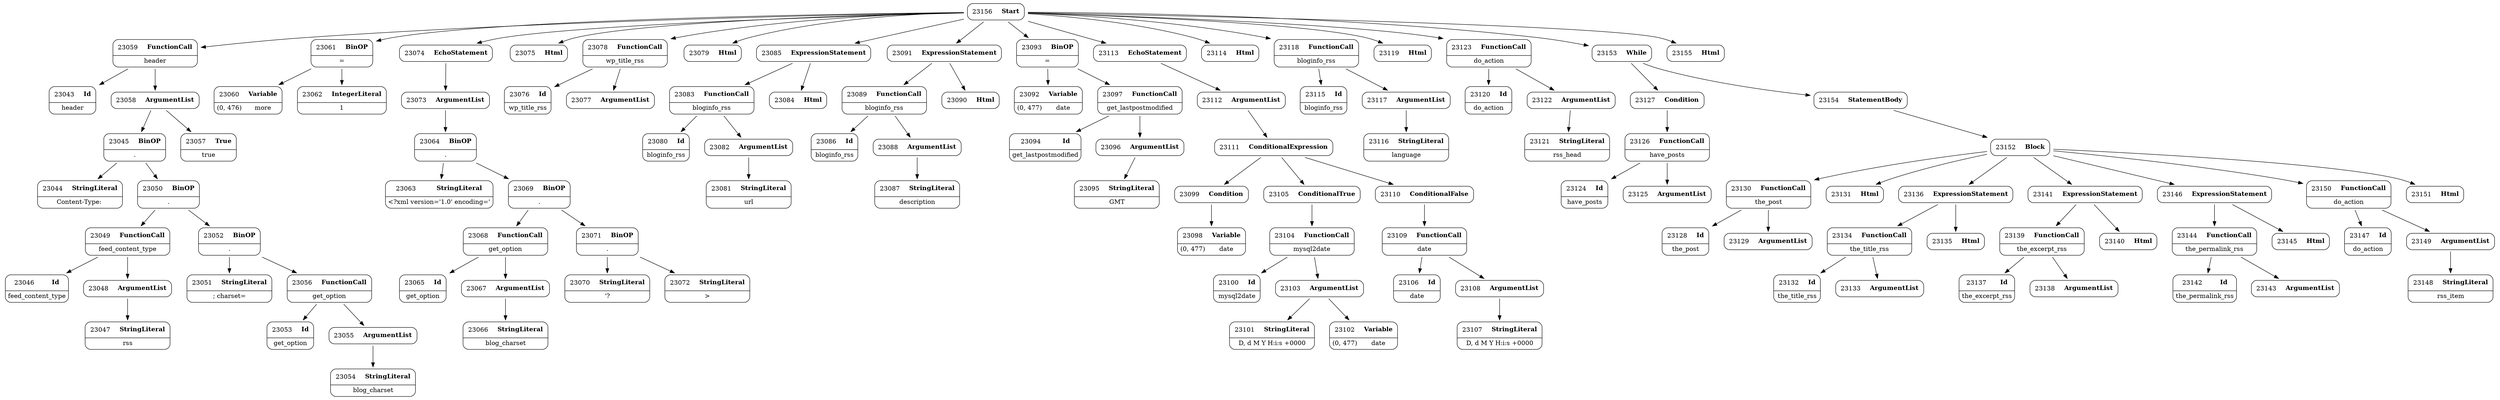digraph ast {
node [shape=none];
23043 [label=<<TABLE border='1' cellspacing='0' cellpadding='10' style='rounded' ><TR><TD border='0'>23043</TD><TD border='0'><B>Id</B></TD></TR><HR/><TR><TD border='0' cellpadding='5' colspan='2'>header</TD></TR></TABLE>>];
23044 [label=<<TABLE border='1' cellspacing='0' cellpadding='10' style='rounded' ><TR><TD border='0'>23044</TD><TD border='0'><B>StringLiteral</B></TD></TR><HR/><TR><TD border='0' cellpadding='5' colspan='2'>Content-Type: </TD></TR></TABLE>>];
23045 [label=<<TABLE border='1' cellspacing='0' cellpadding='10' style='rounded' ><TR><TD border='0'>23045</TD><TD border='0'><B>BinOP</B></TD></TR><HR/><TR><TD border='0' cellpadding='5' colspan='2'>.</TD></TR></TABLE>>];
23045 -> 23044 [weight=2];
23045 -> 23050 [weight=2];
23046 [label=<<TABLE border='1' cellspacing='0' cellpadding='10' style='rounded' ><TR><TD border='0'>23046</TD><TD border='0'><B>Id</B></TD></TR><HR/><TR><TD border='0' cellpadding='5' colspan='2'>feed_content_type</TD></TR></TABLE>>];
23047 [label=<<TABLE border='1' cellspacing='0' cellpadding='10' style='rounded' ><TR><TD border='0'>23047</TD><TD border='0'><B>StringLiteral</B></TD></TR><HR/><TR><TD border='0' cellpadding='5' colspan='2'>rss</TD></TR></TABLE>>];
23048 [label=<<TABLE border='1' cellspacing='0' cellpadding='10' style='rounded' ><TR><TD border='0'>23048</TD><TD border='0'><B>ArgumentList</B></TD></TR></TABLE>>];
23048 -> 23047 [weight=2];
23049 [label=<<TABLE border='1' cellspacing='0' cellpadding='10' style='rounded' ><TR><TD border='0'>23049</TD><TD border='0'><B>FunctionCall</B></TD></TR><HR/><TR><TD border='0' cellpadding='5' colspan='2'>feed_content_type</TD></TR></TABLE>>];
23049 -> 23046 [weight=2];
23049 -> 23048 [weight=2];
23050 [label=<<TABLE border='1' cellspacing='0' cellpadding='10' style='rounded' ><TR><TD border='0'>23050</TD><TD border='0'><B>BinOP</B></TD></TR><HR/><TR><TD border='0' cellpadding='5' colspan='2'>.</TD></TR></TABLE>>];
23050 -> 23049 [weight=2];
23050 -> 23052 [weight=2];
23051 [label=<<TABLE border='1' cellspacing='0' cellpadding='10' style='rounded' ><TR><TD border='0'>23051</TD><TD border='0'><B>StringLiteral</B></TD></TR><HR/><TR><TD border='0' cellpadding='5' colspan='2'>; charset=</TD></TR></TABLE>>];
23052 [label=<<TABLE border='1' cellspacing='0' cellpadding='10' style='rounded' ><TR><TD border='0'>23052</TD><TD border='0'><B>BinOP</B></TD></TR><HR/><TR><TD border='0' cellpadding='5' colspan='2'>.</TD></TR></TABLE>>];
23052 -> 23051 [weight=2];
23052 -> 23056 [weight=2];
23053 [label=<<TABLE border='1' cellspacing='0' cellpadding='10' style='rounded' ><TR><TD border='0'>23053</TD><TD border='0'><B>Id</B></TD></TR><HR/><TR><TD border='0' cellpadding='5' colspan='2'>get_option</TD></TR></TABLE>>];
23054 [label=<<TABLE border='1' cellspacing='0' cellpadding='10' style='rounded' ><TR><TD border='0'>23054</TD><TD border='0'><B>StringLiteral</B></TD></TR><HR/><TR><TD border='0' cellpadding='5' colspan='2'>blog_charset</TD></TR></TABLE>>];
23055 [label=<<TABLE border='1' cellspacing='0' cellpadding='10' style='rounded' ><TR><TD border='0'>23055</TD><TD border='0'><B>ArgumentList</B></TD></TR></TABLE>>];
23055 -> 23054 [weight=2];
23056 [label=<<TABLE border='1' cellspacing='0' cellpadding='10' style='rounded' ><TR><TD border='0'>23056</TD><TD border='0'><B>FunctionCall</B></TD></TR><HR/><TR><TD border='0' cellpadding='5' colspan='2'>get_option</TD></TR></TABLE>>];
23056 -> 23053 [weight=2];
23056 -> 23055 [weight=2];
23057 [label=<<TABLE border='1' cellspacing='0' cellpadding='10' style='rounded' ><TR><TD border='0'>23057</TD><TD border='0'><B>True</B></TD></TR><HR/><TR><TD border='0' cellpadding='5' colspan='2'>true</TD></TR></TABLE>>];
23058 [label=<<TABLE border='1' cellspacing='0' cellpadding='10' style='rounded' ><TR><TD border='0'>23058</TD><TD border='0'><B>ArgumentList</B></TD></TR></TABLE>>];
23058 -> 23045 [weight=2];
23058 -> 23057 [weight=2];
23059 [label=<<TABLE border='1' cellspacing='0' cellpadding='10' style='rounded' ><TR><TD border='0'>23059</TD><TD border='0'><B>FunctionCall</B></TD></TR><HR/><TR><TD border='0' cellpadding='5' colspan='2'>header</TD></TR></TABLE>>];
23059 -> 23043 [weight=2];
23059 -> 23058 [weight=2];
23060 [label=<<TABLE border='1' cellspacing='0' cellpadding='10' style='rounded' ><TR><TD border='0'>23060</TD><TD border='0'><B>Variable</B></TD></TR><HR/><TR><TD border='0' cellpadding='5'>(0, 476)</TD><TD border='0' cellpadding='5'>more</TD></TR></TABLE>>];
23061 [label=<<TABLE border='1' cellspacing='0' cellpadding='10' style='rounded' ><TR><TD border='0'>23061</TD><TD border='0'><B>BinOP</B></TD></TR><HR/><TR><TD border='0' cellpadding='5' colspan='2'>=</TD></TR></TABLE>>];
23061 -> 23060 [weight=2];
23061 -> 23062 [weight=2];
23062 [label=<<TABLE border='1' cellspacing='0' cellpadding='10' style='rounded' ><TR><TD border='0'>23062</TD><TD border='0'><B>IntegerLiteral</B></TD></TR><HR/><TR><TD border='0' cellpadding='5' colspan='2'>1</TD></TR></TABLE>>];
23063 [label=<<TABLE border='1' cellspacing='0' cellpadding='10' style='rounded' ><TR><TD border='0'>23063</TD><TD border='0'><B>StringLiteral</B></TD></TR><HR/><TR><TD border='0' cellpadding='5' colspan='2'>&lt;?xml version='1.0' encoding='</TD></TR></TABLE>>];
23064 [label=<<TABLE border='1' cellspacing='0' cellpadding='10' style='rounded' ><TR><TD border='0'>23064</TD><TD border='0'><B>BinOP</B></TD></TR><HR/><TR><TD border='0' cellpadding='5' colspan='2'>.</TD></TR></TABLE>>];
23064 -> 23063 [weight=2];
23064 -> 23069 [weight=2];
23065 [label=<<TABLE border='1' cellspacing='0' cellpadding='10' style='rounded' ><TR><TD border='0'>23065</TD><TD border='0'><B>Id</B></TD></TR><HR/><TR><TD border='0' cellpadding='5' colspan='2'>get_option</TD></TR></TABLE>>];
23066 [label=<<TABLE border='1' cellspacing='0' cellpadding='10' style='rounded' ><TR><TD border='0'>23066</TD><TD border='0'><B>StringLiteral</B></TD></TR><HR/><TR><TD border='0' cellpadding='5' colspan='2'>blog_charset</TD></TR></TABLE>>];
23067 [label=<<TABLE border='1' cellspacing='0' cellpadding='10' style='rounded' ><TR><TD border='0'>23067</TD><TD border='0'><B>ArgumentList</B></TD></TR></TABLE>>];
23067 -> 23066 [weight=2];
23068 [label=<<TABLE border='1' cellspacing='0' cellpadding='10' style='rounded' ><TR><TD border='0'>23068</TD><TD border='0'><B>FunctionCall</B></TD></TR><HR/><TR><TD border='0' cellpadding='5' colspan='2'>get_option</TD></TR></TABLE>>];
23068 -> 23065 [weight=2];
23068 -> 23067 [weight=2];
23069 [label=<<TABLE border='1' cellspacing='0' cellpadding='10' style='rounded' ><TR><TD border='0'>23069</TD><TD border='0'><B>BinOP</B></TD></TR><HR/><TR><TD border='0' cellpadding='5' colspan='2'>.</TD></TR></TABLE>>];
23069 -> 23068 [weight=2];
23069 -> 23071 [weight=2];
23070 [label=<<TABLE border='1' cellspacing='0' cellpadding='10' style='rounded' ><TR><TD border='0'>23070</TD><TD border='0'><B>StringLiteral</B></TD></TR><HR/><TR><TD border='0' cellpadding='5' colspan='2'>'?</TD></TR></TABLE>>];
23071 [label=<<TABLE border='1' cellspacing='0' cellpadding='10' style='rounded' ><TR><TD border='0'>23071</TD><TD border='0'><B>BinOP</B></TD></TR><HR/><TR><TD border='0' cellpadding='5' colspan='2'>.</TD></TR></TABLE>>];
23071 -> 23070 [weight=2];
23071 -> 23072 [weight=2];
23072 [label=<<TABLE border='1' cellspacing='0' cellpadding='10' style='rounded' ><TR><TD border='0'>23072</TD><TD border='0'><B>StringLiteral</B></TD></TR><HR/><TR><TD border='0' cellpadding='5' colspan='2'>&gt;</TD></TR></TABLE>>];
23073 [label=<<TABLE border='1' cellspacing='0' cellpadding='10' style='rounded' ><TR><TD border='0'>23073</TD><TD border='0'><B>ArgumentList</B></TD></TR></TABLE>>];
23073 -> 23064 [weight=2];
23074 [label=<<TABLE border='1' cellspacing='0' cellpadding='10' style='rounded' ><TR><TD border='0'>23074</TD><TD border='0'><B>EchoStatement</B></TD></TR></TABLE>>];
23074 -> 23073 [weight=2];
23075 [label=<<TABLE border='1' cellspacing='0' cellpadding='10' style='rounded' ><TR><TD border='0'>23075</TD><TD border='0'><B>Html</B></TD></TR></TABLE>>];
23076 [label=<<TABLE border='1' cellspacing='0' cellpadding='10' style='rounded' ><TR><TD border='0'>23076</TD><TD border='0'><B>Id</B></TD></TR><HR/><TR><TD border='0' cellpadding='5' colspan='2'>wp_title_rss</TD></TR></TABLE>>];
23077 [label=<<TABLE border='1' cellspacing='0' cellpadding='10' style='rounded' ><TR><TD border='0'>23077</TD><TD border='0'><B>ArgumentList</B></TD></TR></TABLE>>];
23078 [label=<<TABLE border='1' cellspacing='0' cellpadding='10' style='rounded' ><TR><TD border='0'>23078</TD><TD border='0'><B>FunctionCall</B></TD></TR><HR/><TR><TD border='0' cellpadding='5' colspan='2'>wp_title_rss</TD></TR></TABLE>>];
23078 -> 23076 [weight=2];
23078 -> 23077 [weight=2];
23079 [label=<<TABLE border='1' cellspacing='0' cellpadding='10' style='rounded' ><TR><TD border='0'>23079</TD><TD border='0'><B>Html</B></TD></TR></TABLE>>];
23080 [label=<<TABLE border='1' cellspacing='0' cellpadding='10' style='rounded' ><TR><TD border='0'>23080</TD><TD border='0'><B>Id</B></TD></TR><HR/><TR><TD border='0' cellpadding='5' colspan='2'>bloginfo_rss</TD></TR></TABLE>>];
23081 [label=<<TABLE border='1' cellspacing='0' cellpadding='10' style='rounded' ><TR><TD border='0'>23081</TD><TD border='0'><B>StringLiteral</B></TD></TR><HR/><TR><TD border='0' cellpadding='5' colspan='2'>url</TD></TR></TABLE>>];
23082 [label=<<TABLE border='1' cellspacing='0' cellpadding='10' style='rounded' ><TR><TD border='0'>23082</TD><TD border='0'><B>ArgumentList</B></TD></TR></TABLE>>];
23082 -> 23081 [weight=2];
23083 [label=<<TABLE border='1' cellspacing='0' cellpadding='10' style='rounded' ><TR><TD border='0'>23083</TD><TD border='0'><B>FunctionCall</B></TD></TR><HR/><TR><TD border='0' cellpadding='5' colspan='2'>bloginfo_rss</TD></TR></TABLE>>];
23083 -> 23080 [weight=2];
23083 -> 23082 [weight=2];
23084 [label=<<TABLE border='1' cellspacing='0' cellpadding='10' style='rounded' ><TR><TD border='0'>23084</TD><TD border='0'><B>Html</B></TD></TR></TABLE>>];
23085 [label=<<TABLE border='1' cellspacing='0' cellpadding='10' style='rounded' ><TR><TD border='0'>23085</TD><TD border='0'><B>ExpressionStatement</B></TD></TR></TABLE>>];
23085 -> 23083 [weight=2];
23085 -> 23084 [weight=2];
23086 [label=<<TABLE border='1' cellspacing='0' cellpadding='10' style='rounded' ><TR><TD border='0'>23086</TD><TD border='0'><B>Id</B></TD></TR><HR/><TR><TD border='0' cellpadding='5' colspan='2'>bloginfo_rss</TD></TR></TABLE>>];
23087 [label=<<TABLE border='1' cellspacing='0' cellpadding='10' style='rounded' ><TR><TD border='0'>23087</TD><TD border='0'><B>StringLiteral</B></TD></TR><HR/><TR><TD border='0' cellpadding='5' colspan='2'>description</TD></TR></TABLE>>];
23088 [label=<<TABLE border='1' cellspacing='0' cellpadding='10' style='rounded' ><TR><TD border='0'>23088</TD><TD border='0'><B>ArgumentList</B></TD></TR></TABLE>>];
23088 -> 23087 [weight=2];
23089 [label=<<TABLE border='1' cellspacing='0' cellpadding='10' style='rounded' ><TR><TD border='0'>23089</TD><TD border='0'><B>FunctionCall</B></TD></TR><HR/><TR><TD border='0' cellpadding='5' colspan='2'>bloginfo_rss</TD></TR></TABLE>>];
23089 -> 23086 [weight=2];
23089 -> 23088 [weight=2];
23090 [label=<<TABLE border='1' cellspacing='0' cellpadding='10' style='rounded' ><TR><TD border='0'>23090</TD><TD border='0'><B>Html</B></TD></TR></TABLE>>];
23091 [label=<<TABLE border='1' cellspacing='0' cellpadding='10' style='rounded' ><TR><TD border='0'>23091</TD><TD border='0'><B>ExpressionStatement</B></TD></TR></TABLE>>];
23091 -> 23089 [weight=2];
23091 -> 23090 [weight=2];
23092 [label=<<TABLE border='1' cellspacing='0' cellpadding='10' style='rounded' ><TR><TD border='0'>23092</TD><TD border='0'><B>Variable</B></TD></TR><HR/><TR><TD border='0' cellpadding='5'>(0, 477)</TD><TD border='0' cellpadding='5'>date</TD></TR></TABLE>>];
23093 [label=<<TABLE border='1' cellspacing='0' cellpadding='10' style='rounded' ><TR><TD border='0'>23093</TD><TD border='0'><B>BinOP</B></TD></TR><HR/><TR><TD border='0' cellpadding='5' colspan='2'>=</TD></TR></TABLE>>];
23093 -> 23092 [weight=2];
23093 -> 23097 [weight=2];
23094 [label=<<TABLE border='1' cellspacing='0' cellpadding='10' style='rounded' ><TR><TD border='0'>23094</TD><TD border='0'><B>Id</B></TD></TR><HR/><TR><TD border='0' cellpadding='5' colspan='2'>get_lastpostmodified</TD></TR></TABLE>>];
23095 [label=<<TABLE border='1' cellspacing='0' cellpadding='10' style='rounded' ><TR><TD border='0'>23095</TD><TD border='0'><B>StringLiteral</B></TD></TR><HR/><TR><TD border='0' cellpadding='5' colspan='2'>GMT</TD></TR></TABLE>>];
23096 [label=<<TABLE border='1' cellspacing='0' cellpadding='10' style='rounded' ><TR><TD border='0'>23096</TD><TD border='0'><B>ArgumentList</B></TD></TR></TABLE>>];
23096 -> 23095 [weight=2];
23097 [label=<<TABLE border='1' cellspacing='0' cellpadding='10' style='rounded' ><TR><TD border='0'>23097</TD><TD border='0'><B>FunctionCall</B></TD></TR><HR/><TR><TD border='0' cellpadding='5' colspan='2'>get_lastpostmodified</TD></TR></TABLE>>];
23097 -> 23094 [weight=2];
23097 -> 23096 [weight=2];
23098 [label=<<TABLE border='1' cellspacing='0' cellpadding='10' style='rounded' ><TR><TD border='0'>23098</TD><TD border='0'><B>Variable</B></TD></TR><HR/><TR><TD border='0' cellpadding='5'>(0, 477)</TD><TD border='0' cellpadding='5'>date</TD></TR></TABLE>>];
23099 [label=<<TABLE border='1' cellspacing='0' cellpadding='10' style='rounded' ><TR><TD border='0'>23099</TD><TD border='0'><B>Condition</B></TD></TR></TABLE>>];
23099 -> 23098 [weight=2];
23100 [label=<<TABLE border='1' cellspacing='0' cellpadding='10' style='rounded' ><TR><TD border='0'>23100</TD><TD border='0'><B>Id</B></TD></TR><HR/><TR><TD border='0' cellpadding='5' colspan='2'>mysql2date</TD></TR></TABLE>>];
23101 [label=<<TABLE border='1' cellspacing='0' cellpadding='10' style='rounded' ><TR><TD border='0'>23101</TD><TD border='0'><B>StringLiteral</B></TD></TR><HR/><TR><TD border='0' cellpadding='5' colspan='2'>D, d M Y H:i:s +0000</TD></TR></TABLE>>];
23102 [label=<<TABLE border='1' cellspacing='0' cellpadding='10' style='rounded' ><TR><TD border='0'>23102</TD><TD border='0'><B>Variable</B></TD></TR><HR/><TR><TD border='0' cellpadding='5'>(0, 477)</TD><TD border='0' cellpadding='5'>date</TD></TR></TABLE>>];
23103 [label=<<TABLE border='1' cellspacing='0' cellpadding='10' style='rounded' ><TR><TD border='0'>23103</TD><TD border='0'><B>ArgumentList</B></TD></TR></TABLE>>];
23103 -> 23101 [weight=2];
23103 -> 23102 [weight=2];
23104 [label=<<TABLE border='1' cellspacing='0' cellpadding='10' style='rounded' ><TR><TD border='0'>23104</TD><TD border='0'><B>FunctionCall</B></TD></TR><HR/><TR><TD border='0' cellpadding='5' colspan='2'>mysql2date</TD></TR></TABLE>>];
23104 -> 23100 [weight=2];
23104 -> 23103 [weight=2];
23105 [label=<<TABLE border='1' cellspacing='0' cellpadding='10' style='rounded' ><TR><TD border='0'>23105</TD><TD border='0'><B>ConditionalTrue</B></TD></TR></TABLE>>];
23105 -> 23104 [weight=2];
23106 [label=<<TABLE border='1' cellspacing='0' cellpadding='10' style='rounded' ><TR><TD border='0'>23106</TD><TD border='0'><B>Id</B></TD></TR><HR/><TR><TD border='0' cellpadding='5' colspan='2'>date</TD></TR></TABLE>>];
23107 [label=<<TABLE border='1' cellspacing='0' cellpadding='10' style='rounded' ><TR><TD border='0'>23107</TD><TD border='0'><B>StringLiteral</B></TD></TR><HR/><TR><TD border='0' cellpadding='5' colspan='2'>D, d M Y H:i:s +0000</TD></TR></TABLE>>];
23108 [label=<<TABLE border='1' cellspacing='0' cellpadding='10' style='rounded' ><TR><TD border='0'>23108</TD><TD border='0'><B>ArgumentList</B></TD></TR></TABLE>>];
23108 -> 23107 [weight=2];
23109 [label=<<TABLE border='1' cellspacing='0' cellpadding='10' style='rounded' ><TR><TD border='0'>23109</TD><TD border='0'><B>FunctionCall</B></TD></TR><HR/><TR><TD border='0' cellpadding='5' colspan='2'>date</TD></TR></TABLE>>];
23109 -> 23106 [weight=2];
23109 -> 23108 [weight=2];
23110 [label=<<TABLE border='1' cellspacing='0' cellpadding='10' style='rounded' ><TR><TD border='0'>23110</TD><TD border='0'><B>ConditionalFalse</B></TD></TR></TABLE>>];
23110 -> 23109 [weight=2];
23111 [label=<<TABLE border='1' cellspacing='0' cellpadding='10' style='rounded' ><TR><TD border='0'>23111</TD><TD border='0'><B>ConditionalExpression</B></TD></TR></TABLE>>];
23111 -> 23099 [weight=2];
23111 -> 23105 [weight=2];
23111 -> 23110 [weight=2];
23112 [label=<<TABLE border='1' cellspacing='0' cellpadding='10' style='rounded' ><TR><TD border='0'>23112</TD><TD border='0'><B>ArgumentList</B></TD></TR></TABLE>>];
23112 -> 23111 [weight=2];
23113 [label=<<TABLE border='1' cellspacing='0' cellpadding='10' style='rounded' ><TR><TD border='0'>23113</TD><TD border='0'><B>EchoStatement</B></TD></TR></TABLE>>];
23113 -> 23112 [weight=2];
23114 [label=<<TABLE border='1' cellspacing='0' cellpadding='10' style='rounded' ><TR><TD border='0'>23114</TD><TD border='0'><B>Html</B></TD></TR></TABLE>>];
23115 [label=<<TABLE border='1' cellspacing='0' cellpadding='10' style='rounded' ><TR><TD border='0'>23115</TD><TD border='0'><B>Id</B></TD></TR><HR/><TR><TD border='0' cellpadding='5' colspan='2'>bloginfo_rss</TD></TR></TABLE>>];
23116 [label=<<TABLE border='1' cellspacing='0' cellpadding='10' style='rounded' ><TR><TD border='0'>23116</TD><TD border='0'><B>StringLiteral</B></TD></TR><HR/><TR><TD border='0' cellpadding='5' colspan='2'>language</TD></TR></TABLE>>];
23117 [label=<<TABLE border='1' cellspacing='0' cellpadding='10' style='rounded' ><TR><TD border='0'>23117</TD><TD border='0'><B>ArgumentList</B></TD></TR></TABLE>>];
23117 -> 23116 [weight=2];
23118 [label=<<TABLE border='1' cellspacing='0' cellpadding='10' style='rounded' ><TR><TD border='0'>23118</TD><TD border='0'><B>FunctionCall</B></TD></TR><HR/><TR><TD border='0' cellpadding='5' colspan='2'>bloginfo_rss</TD></TR></TABLE>>];
23118 -> 23115 [weight=2];
23118 -> 23117 [weight=2];
23119 [label=<<TABLE border='1' cellspacing='0' cellpadding='10' style='rounded' ><TR><TD border='0'>23119</TD><TD border='0'><B>Html</B></TD></TR></TABLE>>];
23120 [label=<<TABLE border='1' cellspacing='0' cellpadding='10' style='rounded' ><TR><TD border='0'>23120</TD><TD border='0'><B>Id</B></TD></TR><HR/><TR><TD border='0' cellpadding='5' colspan='2'>do_action</TD></TR></TABLE>>];
23121 [label=<<TABLE border='1' cellspacing='0' cellpadding='10' style='rounded' ><TR><TD border='0'>23121</TD><TD border='0'><B>StringLiteral</B></TD></TR><HR/><TR><TD border='0' cellpadding='5' colspan='2'>rss_head</TD></TR></TABLE>>];
23122 [label=<<TABLE border='1' cellspacing='0' cellpadding='10' style='rounded' ><TR><TD border='0'>23122</TD><TD border='0'><B>ArgumentList</B></TD></TR></TABLE>>];
23122 -> 23121 [weight=2];
23123 [label=<<TABLE border='1' cellspacing='0' cellpadding='10' style='rounded' ><TR><TD border='0'>23123</TD><TD border='0'><B>FunctionCall</B></TD></TR><HR/><TR><TD border='0' cellpadding='5' colspan='2'>do_action</TD></TR></TABLE>>];
23123 -> 23120 [weight=2];
23123 -> 23122 [weight=2];
23124 [label=<<TABLE border='1' cellspacing='0' cellpadding='10' style='rounded' ><TR><TD border='0'>23124</TD><TD border='0'><B>Id</B></TD></TR><HR/><TR><TD border='0' cellpadding='5' colspan='2'>have_posts</TD></TR></TABLE>>];
23125 [label=<<TABLE border='1' cellspacing='0' cellpadding='10' style='rounded' ><TR><TD border='0'>23125</TD><TD border='0'><B>ArgumentList</B></TD></TR></TABLE>>];
23126 [label=<<TABLE border='1' cellspacing='0' cellpadding='10' style='rounded' ><TR><TD border='0'>23126</TD><TD border='0'><B>FunctionCall</B></TD></TR><HR/><TR><TD border='0' cellpadding='5' colspan='2'>have_posts</TD></TR></TABLE>>];
23126 -> 23124 [weight=2];
23126 -> 23125 [weight=2];
23127 [label=<<TABLE border='1' cellspacing='0' cellpadding='10' style='rounded' ><TR><TD border='0'>23127</TD><TD border='0'><B>Condition</B></TD></TR></TABLE>>];
23127 -> 23126 [weight=2];
23128 [label=<<TABLE border='1' cellspacing='0' cellpadding='10' style='rounded' ><TR><TD border='0'>23128</TD><TD border='0'><B>Id</B></TD></TR><HR/><TR><TD border='0' cellpadding='5' colspan='2'>the_post</TD></TR></TABLE>>];
23129 [label=<<TABLE border='1' cellspacing='0' cellpadding='10' style='rounded' ><TR><TD border='0'>23129</TD><TD border='0'><B>ArgumentList</B></TD></TR></TABLE>>];
23130 [label=<<TABLE border='1' cellspacing='0' cellpadding='10' style='rounded' ><TR><TD border='0'>23130</TD><TD border='0'><B>FunctionCall</B></TD></TR><HR/><TR><TD border='0' cellpadding='5' colspan='2'>the_post</TD></TR></TABLE>>];
23130 -> 23128 [weight=2];
23130 -> 23129 [weight=2];
23131 [label=<<TABLE border='1' cellspacing='0' cellpadding='10' style='rounded' ><TR><TD border='0'>23131</TD><TD border='0'><B>Html</B></TD></TR></TABLE>>];
23132 [label=<<TABLE border='1' cellspacing='0' cellpadding='10' style='rounded' ><TR><TD border='0'>23132</TD><TD border='0'><B>Id</B></TD></TR><HR/><TR><TD border='0' cellpadding='5' colspan='2'>the_title_rss</TD></TR></TABLE>>];
23133 [label=<<TABLE border='1' cellspacing='0' cellpadding='10' style='rounded' ><TR><TD border='0'>23133</TD><TD border='0'><B>ArgumentList</B></TD></TR></TABLE>>];
23134 [label=<<TABLE border='1' cellspacing='0' cellpadding='10' style='rounded' ><TR><TD border='0'>23134</TD><TD border='0'><B>FunctionCall</B></TD></TR><HR/><TR><TD border='0' cellpadding='5' colspan='2'>the_title_rss</TD></TR></TABLE>>];
23134 -> 23132 [weight=2];
23134 -> 23133 [weight=2];
23135 [label=<<TABLE border='1' cellspacing='0' cellpadding='10' style='rounded' ><TR><TD border='0'>23135</TD><TD border='0'><B>Html</B></TD></TR></TABLE>>];
23136 [label=<<TABLE border='1' cellspacing='0' cellpadding='10' style='rounded' ><TR><TD border='0'>23136</TD><TD border='0'><B>ExpressionStatement</B></TD></TR></TABLE>>];
23136 -> 23134 [weight=2];
23136 -> 23135 [weight=2];
23137 [label=<<TABLE border='1' cellspacing='0' cellpadding='10' style='rounded' ><TR><TD border='0'>23137</TD><TD border='0'><B>Id</B></TD></TR><HR/><TR><TD border='0' cellpadding='5' colspan='2'>the_excerpt_rss</TD></TR></TABLE>>];
23138 [label=<<TABLE border='1' cellspacing='0' cellpadding='10' style='rounded' ><TR><TD border='0'>23138</TD><TD border='0'><B>ArgumentList</B></TD></TR></TABLE>>];
23139 [label=<<TABLE border='1' cellspacing='0' cellpadding='10' style='rounded' ><TR><TD border='0'>23139</TD><TD border='0'><B>FunctionCall</B></TD></TR><HR/><TR><TD border='0' cellpadding='5' colspan='2'>the_excerpt_rss</TD></TR></TABLE>>];
23139 -> 23137 [weight=2];
23139 -> 23138 [weight=2];
23140 [label=<<TABLE border='1' cellspacing='0' cellpadding='10' style='rounded' ><TR><TD border='0'>23140</TD><TD border='0'><B>Html</B></TD></TR></TABLE>>];
23141 [label=<<TABLE border='1' cellspacing='0' cellpadding='10' style='rounded' ><TR><TD border='0'>23141</TD><TD border='0'><B>ExpressionStatement</B></TD></TR></TABLE>>];
23141 -> 23139 [weight=2];
23141 -> 23140 [weight=2];
23142 [label=<<TABLE border='1' cellspacing='0' cellpadding='10' style='rounded' ><TR><TD border='0'>23142</TD><TD border='0'><B>Id</B></TD></TR><HR/><TR><TD border='0' cellpadding='5' colspan='2'>the_permalink_rss</TD></TR></TABLE>>];
23143 [label=<<TABLE border='1' cellspacing='0' cellpadding='10' style='rounded' ><TR><TD border='0'>23143</TD><TD border='0'><B>ArgumentList</B></TD></TR></TABLE>>];
23144 [label=<<TABLE border='1' cellspacing='0' cellpadding='10' style='rounded' ><TR><TD border='0'>23144</TD><TD border='0'><B>FunctionCall</B></TD></TR><HR/><TR><TD border='0' cellpadding='5' colspan='2'>the_permalink_rss</TD></TR></TABLE>>];
23144 -> 23142 [weight=2];
23144 -> 23143 [weight=2];
23145 [label=<<TABLE border='1' cellspacing='0' cellpadding='10' style='rounded' ><TR><TD border='0'>23145</TD><TD border='0'><B>Html</B></TD></TR></TABLE>>];
23146 [label=<<TABLE border='1' cellspacing='0' cellpadding='10' style='rounded' ><TR><TD border='0'>23146</TD><TD border='0'><B>ExpressionStatement</B></TD></TR></TABLE>>];
23146 -> 23144 [weight=2];
23146 -> 23145 [weight=2];
23147 [label=<<TABLE border='1' cellspacing='0' cellpadding='10' style='rounded' ><TR><TD border='0'>23147</TD><TD border='0'><B>Id</B></TD></TR><HR/><TR><TD border='0' cellpadding='5' colspan='2'>do_action</TD></TR></TABLE>>];
23148 [label=<<TABLE border='1' cellspacing='0' cellpadding='10' style='rounded' ><TR><TD border='0'>23148</TD><TD border='0'><B>StringLiteral</B></TD></TR><HR/><TR><TD border='0' cellpadding='5' colspan='2'>rss_item</TD></TR></TABLE>>];
23149 [label=<<TABLE border='1' cellspacing='0' cellpadding='10' style='rounded' ><TR><TD border='0'>23149</TD><TD border='0'><B>ArgumentList</B></TD></TR></TABLE>>];
23149 -> 23148 [weight=2];
23150 [label=<<TABLE border='1' cellspacing='0' cellpadding='10' style='rounded' ><TR><TD border='0'>23150</TD><TD border='0'><B>FunctionCall</B></TD></TR><HR/><TR><TD border='0' cellpadding='5' colspan='2'>do_action</TD></TR></TABLE>>];
23150 -> 23147 [weight=2];
23150 -> 23149 [weight=2];
23151 [label=<<TABLE border='1' cellspacing='0' cellpadding='10' style='rounded' ><TR><TD border='0'>23151</TD><TD border='0'><B>Html</B></TD></TR></TABLE>>];
23152 [label=<<TABLE border='1' cellspacing='0' cellpadding='10' style='rounded' ><TR><TD border='0'>23152</TD><TD border='0'><B>Block</B></TD></TR></TABLE>>];
23152 -> 23130 [weight=2];
23152 -> 23131 [weight=2];
23152 -> 23136 [weight=2];
23152 -> 23141 [weight=2];
23152 -> 23146 [weight=2];
23152 -> 23150 [weight=2];
23152 -> 23151 [weight=2];
23153 [label=<<TABLE border='1' cellspacing='0' cellpadding='10' style='rounded' ><TR><TD border='0'>23153</TD><TD border='0'><B>While</B></TD></TR></TABLE>>];
23153 -> 23127 [weight=2];
23153 -> 23154 [weight=2];
23154 [label=<<TABLE border='1' cellspacing='0' cellpadding='10' style='rounded' ><TR><TD border='0'>23154</TD><TD border='0'><B>StatementBody</B></TD></TR></TABLE>>];
23154 -> 23152 [weight=2];
23155 [label=<<TABLE border='1' cellspacing='0' cellpadding='10' style='rounded' ><TR><TD border='0'>23155</TD><TD border='0'><B>Html</B></TD></TR></TABLE>>];
23156 [label=<<TABLE border='1' cellspacing='0' cellpadding='10' style='rounded' ><TR><TD border='0'>23156</TD><TD border='0'><B>Start</B></TD></TR></TABLE>>];
23156 -> 23059 [weight=2];
23156 -> 23061 [weight=2];
23156 -> 23074 [weight=2];
23156 -> 23075 [weight=2];
23156 -> 23078 [weight=2];
23156 -> 23079 [weight=2];
23156 -> 23085 [weight=2];
23156 -> 23091 [weight=2];
23156 -> 23093 [weight=2];
23156 -> 23113 [weight=2];
23156 -> 23114 [weight=2];
23156 -> 23118 [weight=2];
23156 -> 23119 [weight=2];
23156 -> 23123 [weight=2];
23156 -> 23153 [weight=2];
23156 -> 23155 [weight=2];
}
